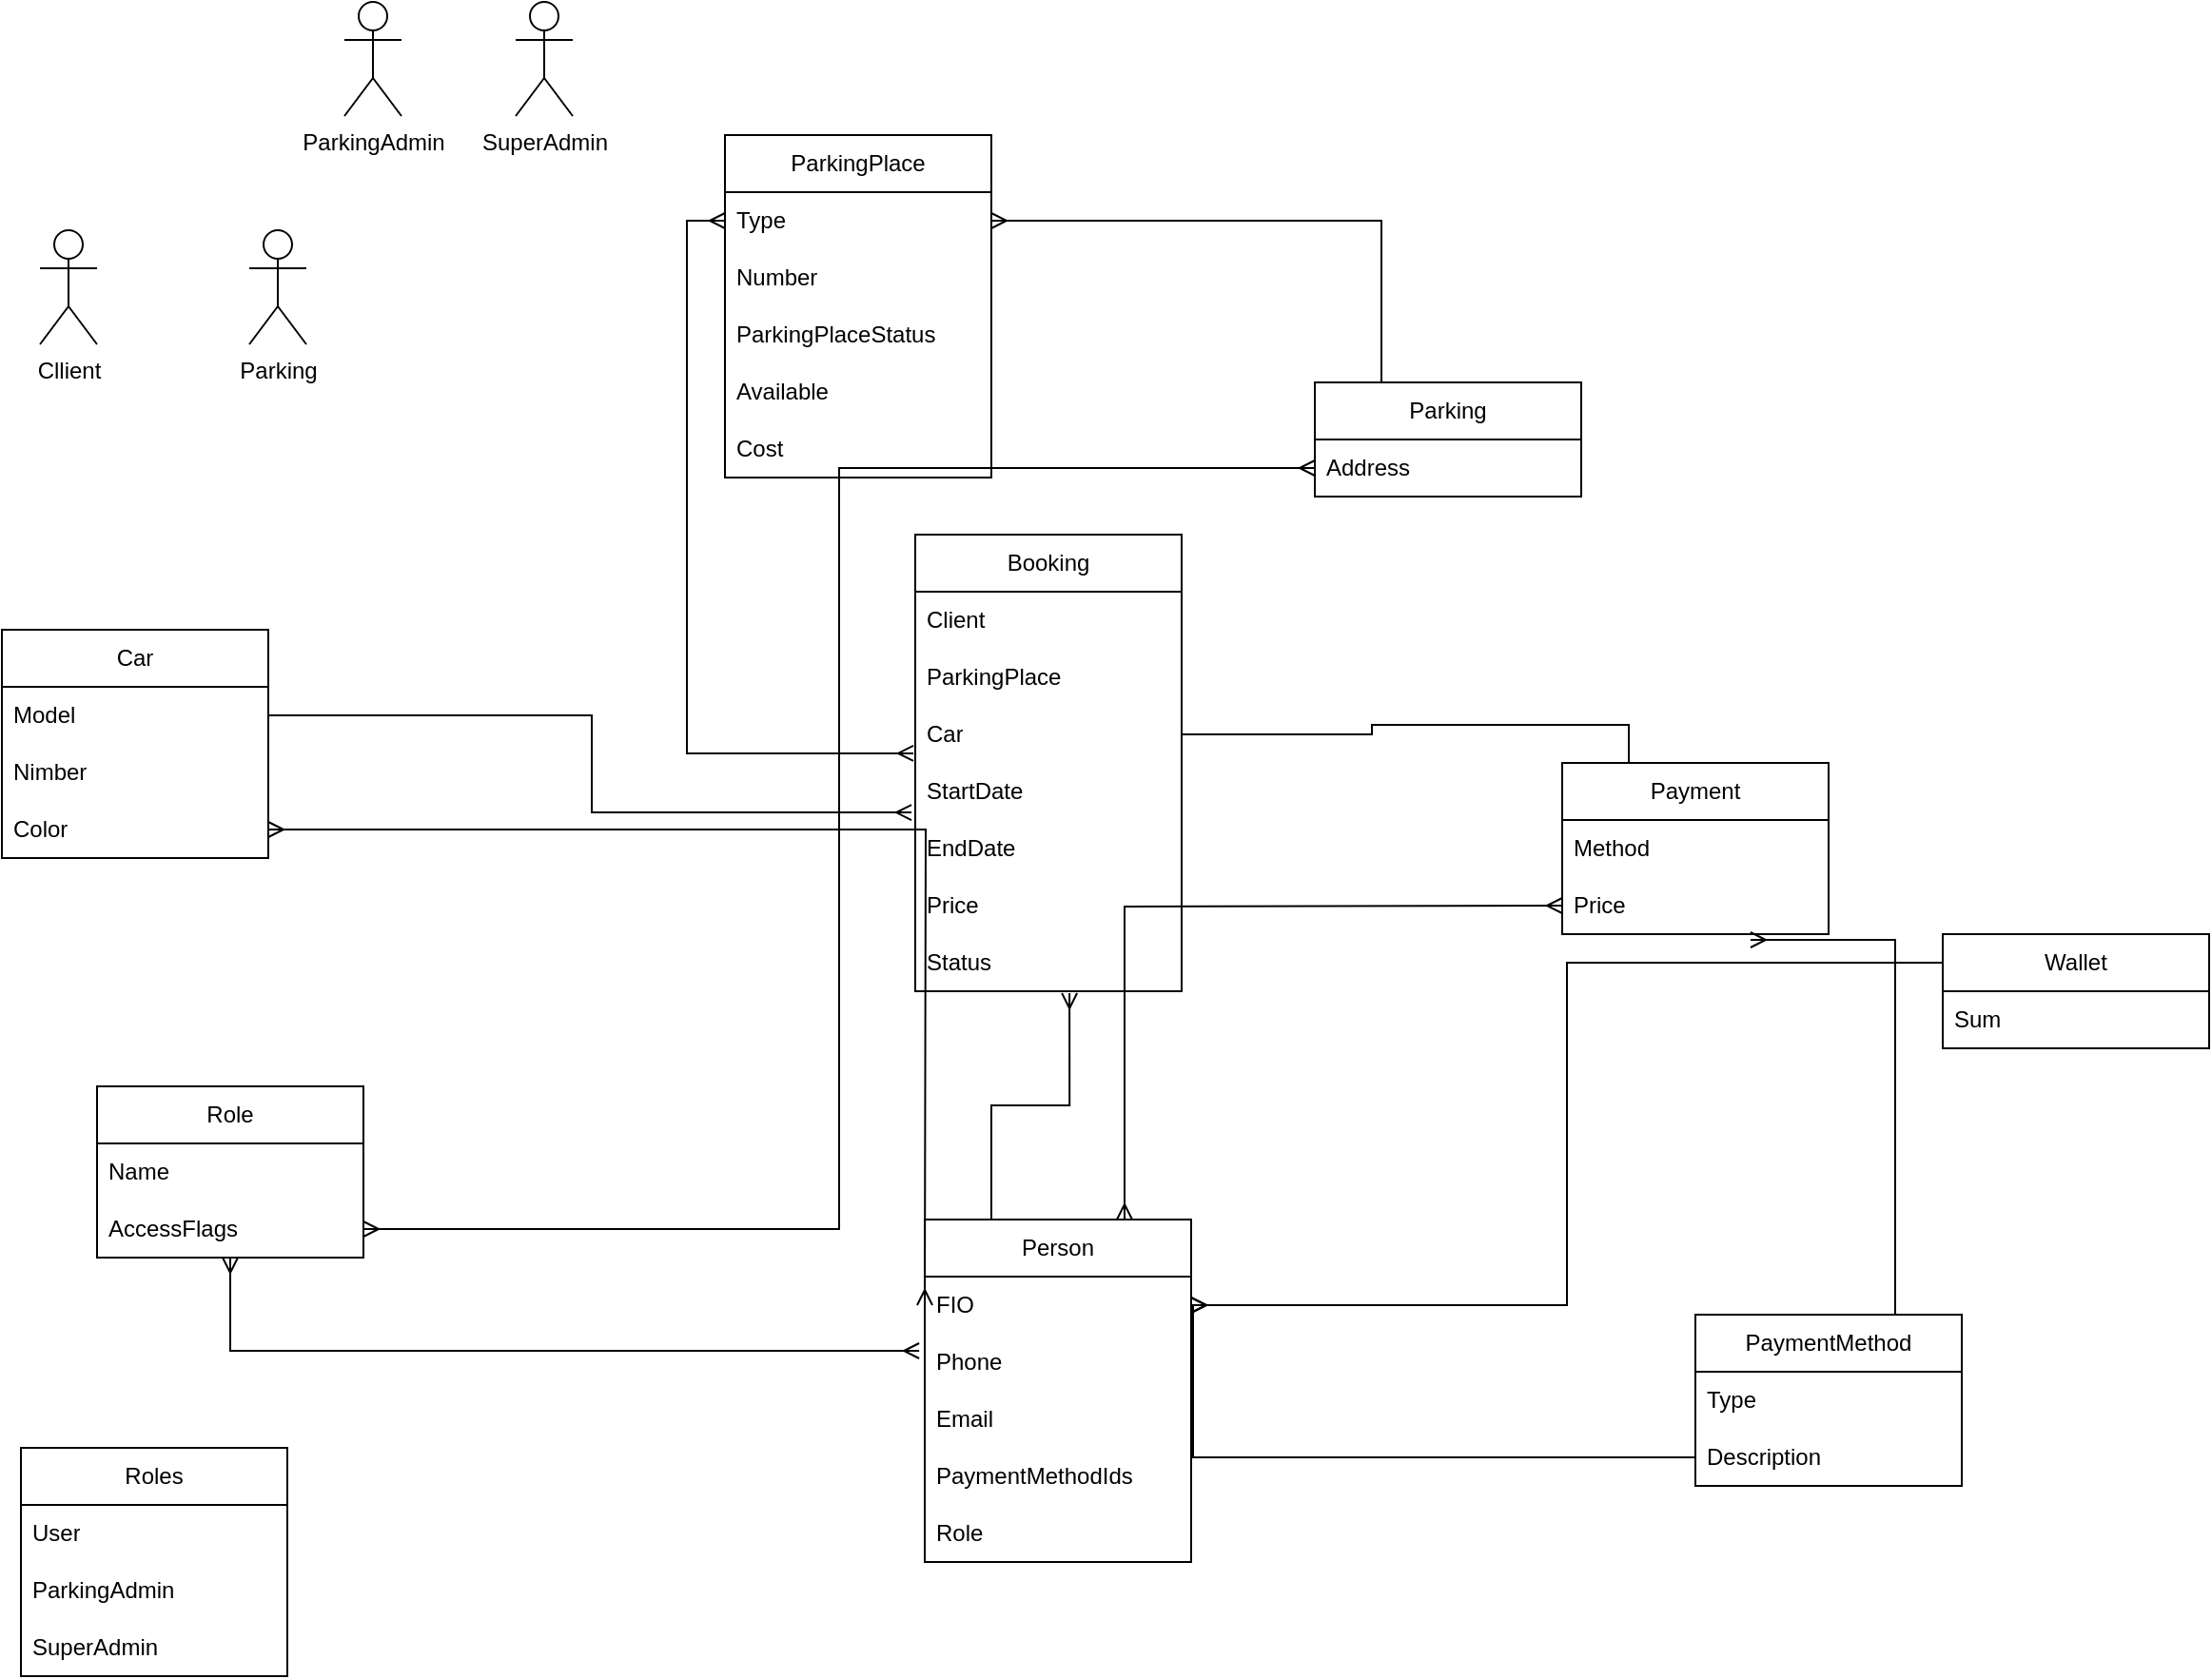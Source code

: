 <mxfile version="22.1.1" type="github">
  <diagram id="R2lEEEUBdFMjLlhIrx00" name="Page-1">
    <mxGraphModel dx="2044" dy="747" grid="1" gridSize="10" guides="1" tooltips="1" connect="1" arrows="1" fold="1" page="1" pageScale="1" pageWidth="850" pageHeight="1100" math="0" shadow="0" extFonts="Permanent Marker^https://fonts.googleapis.com/css?family=Permanent+Marker">
      <root>
        <mxCell id="0" />
        <mxCell id="1" parent="0" />
        <mxCell id="DPPtq3RTd2eM1v535OsB-1" value="Car" style="swimlane;fontStyle=0;childLayout=stackLayout;horizontal=1;startSize=30;horizontalStack=0;resizeParent=1;resizeParentMax=0;resizeLast=0;collapsible=1;marginBottom=0;whiteSpace=wrap;html=1;" vertex="1" parent="1">
          <mxGeometry x="-130" y="590" width="140" height="120" as="geometry">
            <mxRectangle x="-130" y="590" width="60" height="30" as="alternateBounds" />
          </mxGeometry>
        </mxCell>
        <mxCell id="DPPtq3RTd2eM1v535OsB-58" value="Model" style="text;strokeColor=none;fillColor=none;align=left;verticalAlign=middle;spacingLeft=4;spacingRight=4;overflow=hidden;points=[[0,0.5],[1,0.5]];portConstraint=eastwest;rotatable=0;whiteSpace=wrap;html=1;" vertex="1" parent="DPPtq3RTd2eM1v535OsB-1">
          <mxGeometry y="30" width="140" height="30" as="geometry" />
        </mxCell>
        <mxCell id="DPPtq3RTd2eM1v535OsB-59" value="Nimber" style="text;strokeColor=none;fillColor=none;align=left;verticalAlign=middle;spacingLeft=4;spacingRight=4;overflow=hidden;points=[[0,0.5],[1,0.5]];portConstraint=eastwest;rotatable=0;whiteSpace=wrap;html=1;" vertex="1" parent="DPPtq3RTd2eM1v535OsB-1">
          <mxGeometry y="60" width="140" height="30" as="geometry" />
        </mxCell>
        <mxCell id="DPPtq3RTd2eM1v535OsB-31" value="Color" style="text;strokeColor=none;fillColor=none;align=left;verticalAlign=middle;spacingLeft=4;spacingRight=4;overflow=hidden;points=[[0,0.5],[1,0.5]];portConstraint=eastwest;rotatable=0;whiteSpace=wrap;html=1;" vertex="1" parent="DPPtq3RTd2eM1v535OsB-1">
          <mxGeometry y="90" width="140" height="30" as="geometry" />
        </mxCell>
        <mxCell id="DPPtq3RTd2eM1v535OsB-5" value="ParkingPlace" style="swimlane;fontStyle=0;childLayout=stackLayout;horizontal=1;startSize=30;horizontalStack=0;resizeParent=1;resizeParentMax=0;resizeLast=0;collapsible=1;marginBottom=0;whiteSpace=wrap;html=1;" vertex="1" parent="1">
          <mxGeometry x="250" y="330" width="140" height="180" as="geometry" />
        </mxCell>
        <mxCell id="DPPtq3RTd2eM1v535OsB-6" value="Type" style="text;strokeColor=none;fillColor=none;align=left;verticalAlign=middle;spacingLeft=4;spacingRight=4;overflow=hidden;points=[[0,0.5],[1,0.5]];portConstraint=eastwest;rotatable=0;whiteSpace=wrap;html=1;" vertex="1" parent="DPPtq3RTd2eM1v535OsB-5">
          <mxGeometry y="30" width="140" height="30" as="geometry" />
        </mxCell>
        <mxCell id="DPPtq3RTd2eM1v535OsB-7" value="Number" style="text;strokeColor=none;fillColor=none;align=left;verticalAlign=middle;spacingLeft=4;spacingRight=4;overflow=hidden;points=[[0,0.5],[1,0.5]];portConstraint=eastwest;rotatable=0;whiteSpace=wrap;html=1;" vertex="1" parent="DPPtq3RTd2eM1v535OsB-5">
          <mxGeometry y="60" width="140" height="30" as="geometry" />
        </mxCell>
        <mxCell id="DPPtq3RTd2eM1v535OsB-109" value="ParkingPlaceStatus" style="text;strokeColor=none;fillColor=none;align=left;verticalAlign=middle;spacingLeft=4;spacingRight=4;overflow=hidden;points=[[0,0.5],[1,0.5]];portConstraint=eastwest;rotatable=0;whiteSpace=wrap;html=1;" vertex="1" parent="DPPtq3RTd2eM1v535OsB-5">
          <mxGeometry y="90" width="140" height="30" as="geometry" />
        </mxCell>
        <mxCell id="DPPtq3RTd2eM1v535OsB-110" value="Available" style="text;strokeColor=none;fillColor=none;align=left;verticalAlign=middle;spacingLeft=4;spacingRight=4;overflow=hidden;points=[[0,0.5],[1,0.5]];portConstraint=eastwest;rotatable=0;whiteSpace=wrap;html=1;" vertex="1" parent="DPPtq3RTd2eM1v535OsB-5">
          <mxGeometry y="120" width="140" height="30" as="geometry" />
        </mxCell>
        <mxCell id="DPPtq3RTd2eM1v535OsB-148" value="Cost" style="text;strokeColor=none;fillColor=none;align=left;verticalAlign=middle;spacingLeft=4;spacingRight=4;overflow=hidden;points=[[0,0.5],[1,0.5]];portConstraint=eastwest;rotatable=0;whiteSpace=wrap;html=1;" vertex="1" parent="DPPtq3RTd2eM1v535OsB-5">
          <mxGeometry y="150" width="140" height="30" as="geometry" />
        </mxCell>
        <mxCell id="DPPtq3RTd2eM1v535OsB-40" style="edgeStyle=orthogonalEdgeStyle;rounded=0;orthogonalLoop=1;jettySize=auto;html=1;exitX=0.25;exitY=0;exitDx=0;exitDy=0;entryX=1;entryY=0.5;entryDx=0;entryDy=0;endArrow=ERmany;endFill=0;" edge="1" parent="1" source="DPPtq3RTd2eM1v535OsB-10" target="DPPtq3RTd2eM1v535OsB-6">
          <mxGeometry relative="1" as="geometry" />
        </mxCell>
        <mxCell id="DPPtq3RTd2eM1v535OsB-10" value="Parking" style="swimlane;fontStyle=0;childLayout=stackLayout;horizontal=1;startSize=30;horizontalStack=0;resizeParent=1;resizeParentMax=0;resizeLast=0;collapsible=1;marginBottom=0;whiteSpace=wrap;html=1;" vertex="1" parent="1">
          <mxGeometry x="560" y="460" width="140" height="60" as="geometry" />
        </mxCell>
        <mxCell id="DPPtq3RTd2eM1v535OsB-11" value="Address" style="text;strokeColor=none;fillColor=none;align=left;verticalAlign=middle;spacingLeft=4;spacingRight=4;overflow=hidden;points=[[0,0.5],[1,0.5]];portConstraint=eastwest;rotatable=0;whiteSpace=wrap;html=1;" vertex="1" parent="DPPtq3RTd2eM1v535OsB-10">
          <mxGeometry y="30" width="140" height="30" as="geometry" />
        </mxCell>
        <mxCell id="DPPtq3RTd2eM1v535OsB-14" value="Person" style="swimlane;fontStyle=0;childLayout=stackLayout;horizontal=1;startSize=30;horizontalStack=0;resizeParent=1;resizeParentMax=0;resizeLast=0;collapsible=1;marginBottom=0;whiteSpace=wrap;html=1;" vertex="1" parent="1">
          <mxGeometry x="355" y="900" width="140" height="180" as="geometry" />
        </mxCell>
        <mxCell id="DPPtq3RTd2eM1v535OsB-124" value="FIO" style="text;strokeColor=none;fillColor=none;align=left;verticalAlign=middle;spacingLeft=4;spacingRight=4;overflow=hidden;points=[[0,0.5],[1,0.5]];portConstraint=eastwest;rotatable=0;whiteSpace=wrap;html=1;" vertex="1" parent="DPPtq3RTd2eM1v535OsB-14">
          <mxGeometry y="30" width="140" height="30" as="geometry" />
        </mxCell>
        <mxCell id="DPPtq3RTd2eM1v535OsB-125" value="Phone" style="text;strokeColor=none;fillColor=none;align=left;verticalAlign=middle;spacingLeft=4;spacingRight=4;overflow=hidden;points=[[0,0.5],[1,0.5]];portConstraint=eastwest;rotatable=0;whiteSpace=wrap;html=1;" vertex="1" parent="DPPtq3RTd2eM1v535OsB-14">
          <mxGeometry y="60" width="140" height="30" as="geometry" />
        </mxCell>
        <mxCell id="DPPtq3RTd2eM1v535OsB-126" value="Email" style="text;strokeColor=none;fillColor=none;align=left;verticalAlign=middle;spacingLeft=4;spacingRight=4;overflow=hidden;points=[[0,0.5],[1,0.5]];portConstraint=eastwest;rotatable=0;whiteSpace=wrap;html=1;" vertex="1" parent="DPPtq3RTd2eM1v535OsB-14">
          <mxGeometry y="90" width="140" height="30" as="geometry" />
        </mxCell>
        <mxCell id="DPPtq3RTd2eM1v535OsB-147" value="PaymentMethodIds" style="text;strokeColor=none;fillColor=none;align=left;verticalAlign=middle;spacingLeft=4;spacingRight=4;overflow=hidden;points=[[0,0.5],[1,0.5]];portConstraint=eastwest;rotatable=0;whiteSpace=wrap;html=1;" vertex="1" parent="DPPtq3RTd2eM1v535OsB-14">
          <mxGeometry y="120" width="140" height="30" as="geometry" />
        </mxCell>
        <mxCell id="DPPtq3RTd2eM1v535OsB-129" value="Role" style="text;strokeColor=none;fillColor=none;align=left;verticalAlign=middle;spacingLeft=4;spacingRight=4;overflow=hidden;points=[[0,0.5],[1,0.5]];portConstraint=eastwest;rotatable=0;whiteSpace=wrap;html=1;" vertex="1" parent="DPPtq3RTd2eM1v535OsB-14">
          <mxGeometry y="150" width="140" height="30" as="geometry" />
        </mxCell>
        <mxCell id="DPPtq3RTd2eM1v535OsB-18" value="Payment" style="swimlane;fontStyle=0;childLayout=stackLayout;horizontal=1;startSize=30;horizontalStack=0;resizeParent=1;resizeParentMax=0;resizeLast=0;collapsible=1;marginBottom=0;whiteSpace=wrap;html=1;" vertex="1" parent="1">
          <mxGeometry x="690" y="660" width="140" height="90" as="geometry" />
        </mxCell>
        <mxCell id="DPPtq3RTd2eM1v535OsB-19" value="Method" style="text;strokeColor=none;fillColor=none;align=left;verticalAlign=middle;spacingLeft=4;spacingRight=4;overflow=hidden;points=[[0,0.5],[1,0.5]];portConstraint=eastwest;rotatable=0;whiteSpace=wrap;html=1;" vertex="1" parent="DPPtq3RTd2eM1v535OsB-18">
          <mxGeometry y="30" width="140" height="30" as="geometry" />
        </mxCell>
        <mxCell id="DPPtq3RTd2eM1v535OsB-150" value="Price" style="text;strokeColor=none;fillColor=none;align=left;verticalAlign=middle;spacingLeft=4;spacingRight=4;overflow=hidden;points=[[0,0.5],[1,0.5]];portConstraint=eastwest;rotatable=0;whiteSpace=wrap;html=1;" vertex="1" parent="DPPtq3RTd2eM1v535OsB-18">
          <mxGeometry y="60" width="140" height="30" as="geometry" />
        </mxCell>
        <mxCell id="DPPtq3RTd2eM1v535OsB-22" value="Booking" style="swimlane;fontStyle=0;childLayout=stackLayout;horizontal=1;startSize=30;horizontalStack=0;resizeParent=1;resizeParentMax=0;resizeLast=0;collapsible=1;marginBottom=0;whiteSpace=wrap;html=1;" vertex="1" parent="1">
          <mxGeometry x="350" y="540" width="140" height="240" as="geometry" />
        </mxCell>
        <mxCell id="DPPtq3RTd2eM1v535OsB-23" value="Client" style="text;strokeColor=none;fillColor=none;align=left;verticalAlign=middle;spacingLeft=4;spacingRight=4;overflow=hidden;points=[[0,0.5],[1,0.5]];portConstraint=eastwest;rotatable=0;whiteSpace=wrap;html=1;" vertex="1" parent="DPPtq3RTd2eM1v535OsB-22">
          <mxGeometry y="30" width="140" height="30" as="geometry" />
        </mxCell>
        <mxCell id="DPPtq3RTd2eM1v535OsB-24" value="ParkingPlace" style="text;strokeColor=none;fillColor=none;align=left;verticalAlign=middle;spacingLeft=4;spacingRight=4;overflow=hidden;points=[[0,0.5],[1,0.5]];portConstraint=eastwest;rotatable=0;whiteSpace=wrap;html=1;" vertex="1" parent="DPPtq3RTd2eM1v535OsB-22">
          <mxGeometry y="60" width="140" height="30" as="geometry" />
        </mxCell>
        <mxCell id="DPPtq3RTd2eM1v535OsB-25" value="Car" style="text;strokeColor=none;fillColor=none;align=left;verticalAlign=middle;spacingLeft=4;spacingRight=4;overflow=hidden;points=[[0,0.5],[1,0.5]];portConstraint=eastwest;rotatable=0;whiteSpace=wrap;html=1;" vertex="1" parent="DPPtq3RTd2eM1v535OsB-22">
          <mxGeometry y="90" width="140" height="30" as="geometry" />
        </mxCell>
        <mxCell id="DPPtq3RTd2eM1v535OsB-92" value="StartDate" style="text;strokeColor=none;fillColor=none;align=left;verticalAlign=middle;spacingLeft=4;spacingRight=4;overflow=hidden;points=[[0,0.5],[1,0.5]];portConstraint=eastwest;rotatable=0;whiteSpace=wrap;html=1;" vertex="1" parent="DPPtq3RTd2eM1v535OsB-22">
          <mxGeometry y="120" width="140" height="30" as="geometry" />
        </mxCell>
        <mxCell id="DPPtq3RTd2eM1v535OsB-96" value="EndDate" style="text;strokeColor=none;fillColor=none;align=left;verticalAlign=middle;spacingLeft=4;spacingRight=4;overflow=hidden;points=[[0,0.5],[1,0.5]];portConstraint=eastwest;rotatable=0;whiteSpace=wrap;html=1;" vertex="1" parent="DPPtq3RTd2eM1v535OsB-22">
          <mxGeometry y="150" width="140" height="30" as="geometry" />
        </mxCell>
        <mxCell id="DPPtq3RTd2eM1v535OsB-149" value="Price" style="text;strokeColor=none;fillColor=none;align=left;verticalAlign=middle;spacingLeft=4;spacingRight=4;overflow=hidden;points=[[0,0.5],[1,0.5]];portConstraint=eastwest;rotatable=0;whiteSpace=wrap;html=1;" vertex="1" parent="DPPtq3RTd2eM1v535OsB-22">
          <mxGeometry y="180" width="140" height="30" as="geometry" />
        </mxCell>
        <mxCell id="DPPtq3RTd2eM1v535OsB-93" value="Status" style="text;strokeColor=none;fillColor=none;align=left;verticalAlign=middle;spacingLeft=4;spacingRight=4;overflow=hidden;points=[[0,0.5],[1,0.5]];portConstraint=eastwest;rotatable=0;whiteSpace=wrap;html=1;" vertex="1" parent="DPPtq3RTd2eM1v535OsB-22">
          <mxGeometry y="210" width="140" height="30" as="geometry" />
        </mxCell>
        <mxCell id="DPPtq3RTd2eM1v535OsB-105" style="edgeStyle=orthogonalEdgeStyle;rounded=0;orthogonalLoop=1;jettySize=auto;html=1;exitX=0.75;exitY=0;exitDx=0;exitDy=0;endArrow=ERmany;endFill=0;entryX=0.707;entryY=1.1;entryDx=0;entryDy=0;entryPerimeter=0;" edge="1" parent="1" source="DPPtq3RTd2eM1v535OsB-64" target="DPPtq3RTd2eM1v535OsB-150">
          <mxGeometry relative="1" as="geometry">
            <mxPoint x="830" y="735" as="targetPoint" />
          </mxGeometry>
        </mxCell>
        <mxCell id="DPPtq3RTd2eM1v535OsB-64" value="PaymentMethod" style="swimlane;fontStyle=0;childLayout=stackLayout;horizontal=1;startSize=30;horizontalStack=0;resizeParent=1;resizeParentMax=0;resizeLast=0;collapsible=1;marginBottom=0;whiteSpace=wrap;html=1;" vertex="1" parent="1">
          <mxGeometry x="760" y="950" width="140" height="90" as="geometry" />
        </mxCell>
        <mxCell id="DPPtq3RTd2eM1v535OsB-65" value="Type" style="text;strokeColor=none;fillColor=none;align=left;verticalAlign=middle;spacingLeft=4;spacingRight=4;overflow=hidden;points=[[0,0.5],[1,0.5]];portConstraint=eastwest;rotatable=0;whiteSpace=wrap;html=1;" vertex="1" parent="DPPtq3RTd2eM1v535OsB-64">
          <mxGeometry y="30" width="140" height="30" as="geometry" />
        </mxCell>
        <mxCell id="DPPtq3RTd2eM1v535OsB-66" value="Description" style="text;strokeColor=none;fillColor=none;align=left;verticalAlign=middle;spacingLeft=4;spacingRight=4;overflow=hidden;points=[[0,0.5],[1,0.5]];portConstraint=eastwest;rotatable=0;whiteSpace=wrap;html=1;" vertex="1" parent="DPPtq3RTd2eM1v535OsB-64">
          <mxGeometry y="60" width="140" height="30" as="geometry" />
        </mxCell>
        <mxCell id="DPPtq3RTd2eM1v535OsB-86" value="Cllient" style="shape=umlActor;verticalLabelPosition=bottom;verticalAlign=top;html=1;outlineConnect=0;" vertex="1" parent="1">
          <mxGeometry x="-110" y="380" width="30" height="60" as="geometry" />
        </mxCell>
        <mxCell id="DPPtq3RTd2eM1v535OsB-88" value="Parking&lt;br&gt;" style="shape=umlActor;verticalLabelPosition=bottom;verticalAlign=top;html=1;outlineConnect=0;" vertex="1" parent="1">
          <mxGeometry y="380" width="30" height="60" as="geometry" />
        </mxCell>
        <mxCell id="DPPtq3RTd2eM1v535OsB-99" style="edgeStyle=orthogonalEdgeStyle;rounded=0;orthogonalLoop=1;jettySize=auto;html=1;exitX=1;exitY=0.5;exitDx=0;exitDy=0;endArrow=ERmany;endFill=0;startArrow=ERmany;startFill=0;" edge="1" parent="1" source="DPPtq3RTd2eM1v535OsB-31">
          <mxGeometry relative="1" as="geometry">
            <mxPoint x="355" y="945" as="targetPoint" />
          </mxGeometry>
        </mxCell>
        <mxCell id="DPPtq3RTd2eM1v535OsB-100" style="edgeStyle=orthogonalEdgeStyle;rounded=0;orthogonalLoop=1;jettySize=auto;html=1;exitX=0;exitY=0.25;exitDx=0;exitDy=0;entryX=-0.007;entryY=0.833;entryDx=0;entryDy=0;entryPerimeter=0;startArrow=ERmany;startFill=0;endArrow=ERmany;endFill=0;" edge="1" parent="1" source="DPPtq3RTd2eM1v535OsB-5" target="DPPtq3RTd2eM1v535OsB-25">
          <mxGeometry relative="1" as="geometry" />
        </mxCell>
        <mxCell id="DPPtq3RTd2eM1v535OsB-102" style="edgeStyle=orthogonalEdgeStyle;rounded=0;orthogonalLoop=1;jettySize=auto;html=1;exitX=0.25;exitY=0;exitDx=0;exitDy=0;entryX=0.579;entryY=1.033;entryDx=0;entryDy=0;entryPerimeter=0;endArrow=ERmany;endFill=0;" edge="1" parent="1" source="DPPtq3RTd2eM1v535OsB-14" target="DPPtq3RTd2eM1v535OsB-93">
          <mxGeometry relative="1" as="geometry" />
        </mxCell>
        <mxCell id="DPPtq3RTd2eM1v535OsB-103" style="edgeStyle=orthogonalEdgeStyle;rounded=0;orthogonalLoop=1;jettySize=auto;html=1;exitX=1;exitY=0.5;exitDx=0;exitDy=0;entryX=-0.014;entryY=-0.133;entryDx=0;entryDy=0;entryPerimeter=0;endArrow=ERmany;endFill=0;" edge="1" parent="1" source="DPPtq3RTd2eM1v535OsB-58" target="DPPtq3RTd2eM1v535OsB-96">
          <mxGeometry relative="1" as="geometry" />
        </mxCell>
        <mxCell id="DPPtq3RTd2eM1v535OsB-108" style="edgeStyle=orthogonalEdgeStyle;rounded=0;orthogonalLoop=1;jettySize=auto;html=1;exitX=1;exitY=0.5;exitDx=0;exitDy=0;entryX=0.25;entryY=0;entryDx=0;entryDy=0;endArrow=none;endFill=0;" edge="1" parent="1" source="DPPtq3RTd2eM1v535OsB-25" target="DPPtq3RTd2eM1v535OsB-18">
          <mxGeometry relative="1" as="geometry" />
        </mxCell>
        <mxCell id="DPPtq3RTd2eM1v535OsB-118" value="Role" style="swimlane;fontStyle=0;childLayout=stackLayout;horizontal=1;startSize=30;horizontalStack=0;resizeParent=1;resizeParentMax=0;resizeLast=0;collapsible=1;marginBottom=0;whiteSpace=wrap;html=1;" vertex="1" parent="1">
          <mxGeometry x="-80" y="830" width="140" height="90" as="geometry" />
        </mxCell>
        <mxCell id="DPPtq3RTd2eM1v535OsB-119" value="Name" style="text;strokeColor=none;fillColor=none;align=left;verticalAlign=middle;spacingLeft=4;spacingRight=4;overflow=hidden;points=[[0,0.5],[1,0.5]];portConstraint=eastwest;rotatable=0;whiteSpace=wrap;html=1;" vertex="1" parent="DPPtq3RTd2eM1v535OsB-118">
          <mxGeometry y="30" width="140" height="30" as="geometry" />
        </mxCell>
        <mxCell id="DPPtq3RTd2eM1v535OsB-141" value="AccessFlags" style="text;strokeColor=none;fillColor=none;align=left;verticalAlign=middle;spacingLeft=4;spacingRight=4;overflow=hidden;points=[[0,0.5],[1,0.5]];portConstraint=eastwest;rotatable=0;whiteSpace=wrap;html=1;" vertex="1" parent="DPPtq3RTd2eM1v535OsB-118">
          <mxGeometry y="60" width="140" height="30" as="geometry" />
        </mxCell>
        <mxCell id="DPPtq3RTd2eM1v535OsB-130" style="edgeStyle=orthogonalEdgeStyle;rounded=0;orthogonalLoop=1;jettySize=auto;html=1;entryX=-0.021;entryY=0.3;entryDx=0;entryDy=0;entryPerimeter=0;endArrow=ERmany;endFill=0;startArrow=ERmany;startFill=0;" edge="1" parent="1" source="DPPtq3RTd2eM1v535OsB-118" target="DPPtq3RTd2eM1v535OsB-125">
          <mxGeometry relative="1" as="geometry" />
        </mxCell>
        <mxCell id="DPPtq3RTd2eM1v535OsB-131" style="edgeStyle=orthogonalEdgeStyle;rounded=0;orthogonalLoop=1;jettySize=auto;html=1;exitX=0;exitY=0.5;exitDx=0;exitDy=0;entryX=0.75;entryY=0;entryDx=0;entryDy=0;endArrow=ERmany;endFill=0;startArrow=ERmany;startFill=0;" edge="1" parent="1" target="DPPtq3RTd2eM1v535OsB-14">
          <mxGeometry relative="1" as="geometry">
            <mxPoint x="690" y="735" as="sourcePoint" />
          </mxGeometry>
        </mxCell>
        <mxCell id="DPPtq3RTd2eM1v535OsB-132" style="edgeStyle=orthogonalEdgeStyle;rounded=0;orthogonalLoop=1;jettySize=auto;html=1;exitX=0;exitY=0.5;exitDx=0;exitDy=0;entryX=1;entryY=0.5;entryDx=0;entryDy=0;endArrow=ERmany;endFill=0;" edge="1" parent="1" source="DPPtq3RTd2eM1v535OsB-66">
          <mxGeometry relative="1" as="geometry">
            <mxPoint x="495" y="945" as="targetPoint" />
            <Array as="points">
              <mxPoint x="496" y="1025" />
            </Array>
          </mxGeometry>
        </mxCell>
        <mxCell id="DPPtq3RTd2eM1v535OsB-155" value="Wallet" style="swimlane;fontStyle=0;childLayout=stackLayout;horizontal=1;startSize=30;horizontalStack=0;resizeParent=1;resizeParentMax=0;resizeLast=0;collapsible=1;marginBottom=0;whiteSpace=wrap;html=1;" vertex="1" parent="1">
          <mxGeometry x="890" y="750" width="140" height="60" as="geometry" />
        </mxCell>
        <mxCell id="DPPtq3RTd2eM1v535OsB-156" value="Sum" style="text;strokeColor=none;fillColor=none;align=left;verticalAlign=middle;spacingLeft=4;spacingRight=4;overflow=hidden;points=[[0,0.5],[1,0.5]];portConstraint=eastwest;rotatable=0;whiteSpace=wrap;html=1;" vertex="1" parent="DPPtq3RTd2eM1v535OsB-155">
          <mxGeometry y="30" width="140" height="30" as="geometry" />
        </mxCell>
        <mxCell id="DPPtq3RTd2eM1v535OsB-159" style="edgeStyle=orthogonalEdgeStyle;rounded=0;orthogonalLoop=1;jettySize=auto;html=1;exitX=1;exitY=0.5;exitDx=0;exitDy=0;entryX=0;entryY=0.25;entryDx=0;entryDy=0;startArrow=ERmany;startFill=0;endArrow=none;endFill=0;" edge="1" parent="1" source="DPPtq3RTd2eM1v535OsB-124" target="DPPtq3RTd2eM1v535OsB-155">
          <mxGeometry relative="1" as="geometry" />
        </mxCell>
        <mxCell id="DPPtq3RTd2eM1v535OsB-160" value="Roles" style="swimlane;fontStyle=0;childLayout=stackLayout;horizontal=1;startSize=30;horizontalStack=0;resizeParent=1;resizeParentMax=0;resizeLast=0;collapsible=1;marginBottom=0;whiteSpace=wrap;html=1;" vertex="1" parent="1">
          <mxGeometry x="-120" y="1020" width="140" height="120" as="geometry" />
        </mxCell>
        <mxCell id="DPPtq3RTd2eM1v535OsB-161" value="User" style="text;strokeColor=none;fillColor=none;align=left;verticalAlign=middle;spacingLeft=4;spacingRight=4;overflow=hidden;points=[[0,0.5],[1,0.5]];portConstraint=eastwest;rotatable=0;whiteSpace=wrap;html=1;" vertex="1" parent="DPPtq3RTd2eM1v535OsB-160">
          <mxGeometry y="30" width="140" height="30" as="geometry" />
        </mxCell>
        <mxCell id="DPPtq3RTd2eM1v535OsB-162" value="ParkingAdmin" style="text;strokeColor=none;fillColor=none;align=left;verticalAlign=middle;spacingLeft=4;spacingRight=4;overflow=hidden;points=[[0,0.5],[1,0.5]];portConstraint=eastwest;rotatable=0;whiteSpace=wrap;html=1;" vertex="1" parent="DPPtq3RTd2eM1v535OsB-160">
          <mxGeometry y="60" width="140" height="30" as="geometry" />
        </mxCell>
        <mxCell id="DPPtq3RTd2eM1v535OsB-163" value="SuperAdmin" style="text;strokeColor=none;fillColor=none;align=left;verticalAlign=middle;spacingLeft=4;spacingRight=4;overflow=hidden;points=[[0,0.5],[1,0.5]];portConstraint=eastwest;rotatable=0;whiteSpace=wrap;html=1;" vertex="1" parent="DPPtq3RTd2eM1v535OsB-160">
          <mxGeometry y="90" width="140" height="30" as="geometry" />
        </mxCell>
        <mxCell id="DPPtq3RTd2eM1v535OsB-165" style="edgeStyle=orthogonalEdgeStyle;rounded=0;orthogonalLoop=1;jettySize=auto;html=1;exitX=1;exitY=0.5;exitDx=0;exitDy=0;endArrow=ERmany;endFill=0;startArrow=ERmany;startFill=0;" edge="1" parent="1" source="DPPtq3RTd2eM1v535OsB-141" target="DPPtq3RTd2eM1v535OsB-11">
          <mxGeometry relative="1" as="geometry" />
        </mxCell>
        <mxCell id="DPPtq3RTd2eM1v535OsB-166" value="ParkingAdmin" style="shape=umlActor;verticalLabelPosition=bottom;verticalAlign=top;html=1;outlineConnect=0;" vertex="1" parent="1">
          <mxGeometry x="50" y="260" width="30" height="60" as="geometry" />
        </mxCell>
        <mxCell id="DPPtq3RTd2eM1v535OsB-167" value="SuperAdmin" style="shape=umlActor;verticalLabelPosition=bottom;verticalAlign=top;html=1;outlineConnect=0;" vertex="1" parent="1">
          <mxGeometry x="140" y="260" width="30" height="60" as="geometry" />
        </mxCell>
      </root>
    </mxGraphModel>
  </diagram>
</mxfile>
